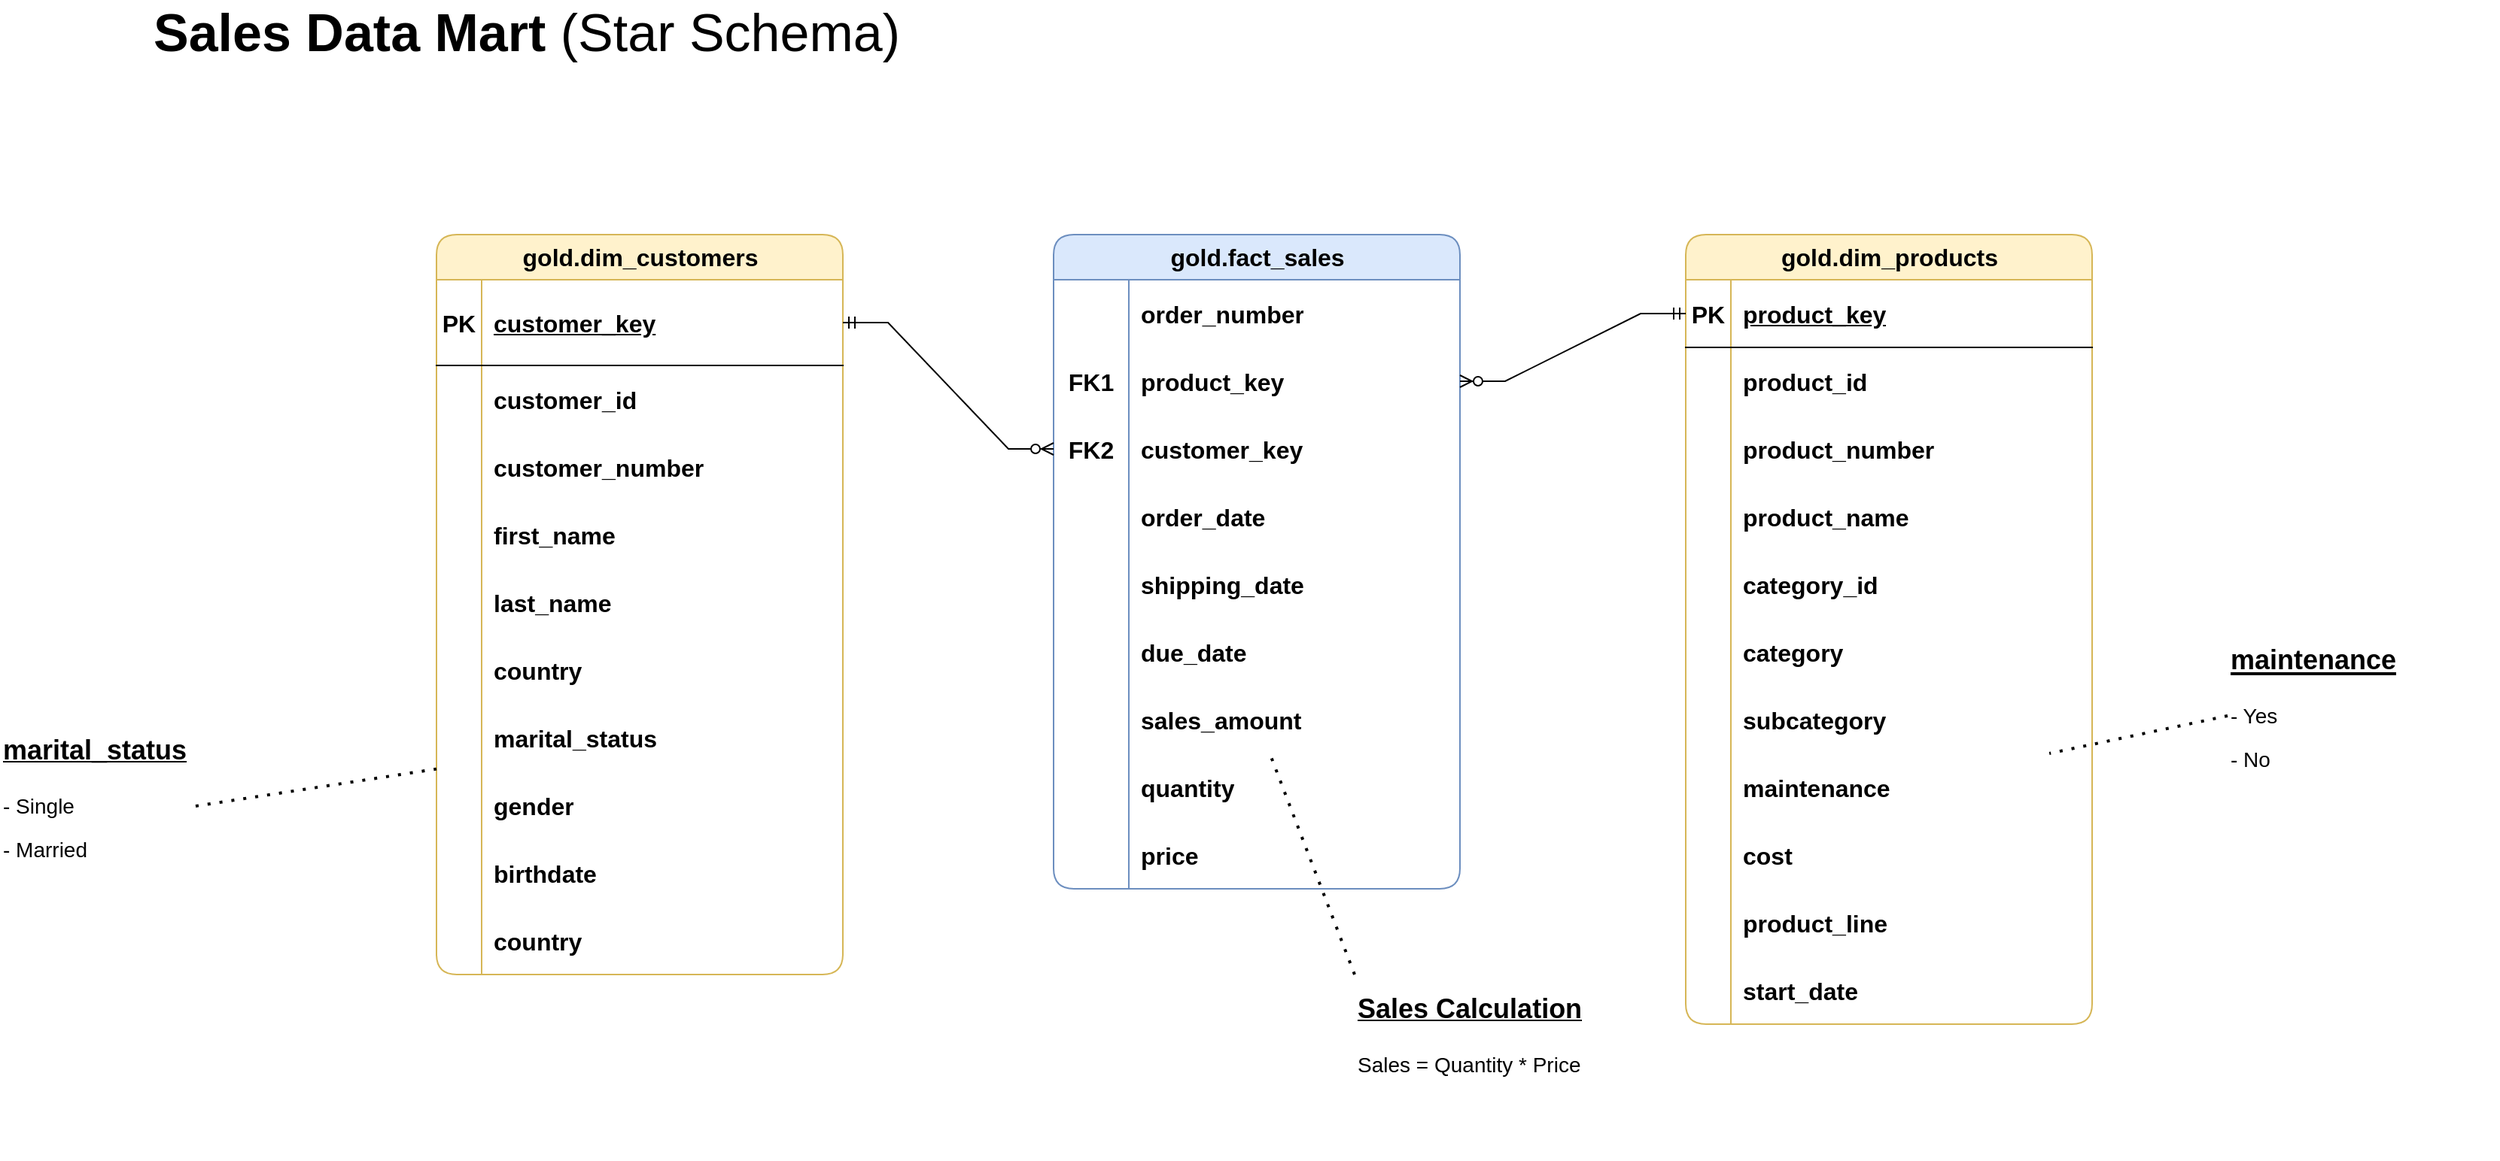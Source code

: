 <mxfile version="26.2.2">
  <diagram name="Page-1" id="JDtb7XX3BVI63NXgfx_m">
    <mxGraphModel dx="1987" dy="1013" grid="1" gridSize="10" guides="1" tooltips="1" connect="1" arrows="1" fold="1" page="0" pageScale="1" pageWidth="850" pageHeight="1100" math="0" shadow="0">
      <root>
        <mxCell id="0" />
        <mxCell id="1" parent="0" />
        <mxCell id="Ak0lmegpYh9vvBQFIC30-2" value="gold.dim_customers" style="shape=table;startSize=30;container=1;collapsible=1;childLayout=tableLayout;fixedRows=1;rowLines=0;fontStyle=1;align=center;resizeLast=1;html=1;rounded=1;fillColor=#fff2cc;strokeColor=#d6b656;fontSize=16;swimlaneLine=1;spacing=2;" vertex="1" parent="1">
          <mxGeometry x="-50" y="270" width="270" height="492" as="geometry" />
        </mxCell>
        <mxCell id="Ak0lmegpYh9vvBQFIC30-3" value="" style="shape=tableRow;horizontal=0;startSize=0;swimlaneHead=0;swimlaneBody=0;fillColor=none;collapsible=0;dropTarget=0;points=[[0,0.5],[1,0.5]];portConstraint=eastwest;top=0;left=0;right=0;bottom=1;fontSize=16;fontStyle=1;swimlaneLine=1;spacing=2;" vertex="1" parent="Ak0lmegpYh9vvBQFIC30-2">
          <mxGeometry y="30" width="270" height="57" as="geometry" />
        </mxCell>
        <mxCell id="Ak0lmegpYh9vvBQFIC30-4" value="PK" style="shape=partialRectangle;connectable=0;fillColor=none;top=0;left=0;bottom=0;right=0;fontStyle=1;overflow=hidden;whiteSpace=wrap;html=1;fontSize=16;" vertex="1" parent="Ak0lmegpYh9vvBQFIC30-3">
          <mxGeometry width="30" height="57" as="geometry">
            <mxRectangle width="30" height="57" as="alternateBounds" />
          </mxGeometry>
        </mxCell>
        <mxCell id="Ak0lmegpYh9vvBQFIC30-5" value="customer_key" style="shape=partialRectangle;connectable=0;fillColor=none;top=0;left=0;bottom=0;right=0;align=left;spacingLeft=6;fontStyle=5;overflow=hidden;whiteSpace=wrap;html=1;fontSize=16;" vertex="1" parent="Ak0lmegpYh9vvBQFIC30-3">
          <mxGeometry x="30" width="240" height="57" as="geometry">
            <mxRectangle width="240" height="57" as="alternateBounds" />
          </mxGeometry>
        </mxCell>
        <mxCell id="Ak0lmegpYh9vvBQFIC30-6" value="" style="shape=tableRow;horizontal=0;startSize=0;swimlaneHead=0;swimlaneBody=0;fillColor=none;collapsible=0;dropTarget=0;points=[[0,0.5],[1,0.5]];portConstraint=eastwest;top=0;left=0;right=0;bottom=0;fontSize=16;fontStyle=1;swimlaneLine=1;spacing=2;" vertex="1" parent="Ak0lmegpYh9vvBQFIC30-2">
          <mxGeometry y="87" width="270" height="45" as="geometry" />
        </mxCell>
        <mxCell id="Ak0lmegpYh9vvBQFIC30-7" value="" style="shape=partialRectangle;connectable=0;fillColor=none;top=0;left=0;bottom=0;right=0;editable=1;overflow=hidden;whiteSpace=wrap;html=1;fontSize=16;fontStyle=1" vertex="1" parent="Ak0lmegpYh9vvBQFIC30-6">
          <mxGeometry width="30" height="45" as="geometry">
            <mxRectangle width="30" height="45" as="alternateBounds" />
          </mxGeometry>
        </mxCell>
        <mxCell id="Ak0lmegpYh9vvBQFIC30-8" value="customer_id" style="shape=partialRectangle;connectable=0;fillColor=none;top=0;left=0;bottom=0;right=0;align=left;spacingLeft=6;overflow=hidden;whiteSpace=wrap;html=1;fontSize=16;fontStyle=1" vertex="1" parent="Ak0lmegpYh9vvBQFIC30-6">
          <mxGeometry x="30" width="240" height="45" as="geometry">
            <mxRectangle width="240" height="45" as="alternateBounds" />
          </mxGeometry>
        </mxCell>
        <mxCell id="Ak0lmegpYh9vvBQFIC30-9" value="" style="shape=tableRow;horizontal=0;startSize=0;swimlaneHead=0;swimlaneBody=0;fillColor=none;collapsible=0;dropTarget=0;points=[[0,0.5],[1,0.5]];portConstraint=eastwest;top=0;left=0;right=0;bottom=0;fontSize=16;fontStyle=1;swimlaneLine=1;spacing=2;" vertex="1" parent="Ak0lmegpYh9vvBQFIC30-2">
          <mxGeometry y="132" width="270" height="45" as="geometry" />
        </mxCell>
        <mxCell id="Ak0lmegpYh9vvBQFIC30-10" value="" style="shape=partialRectangle;connectable=0;fillColor=none;top=0;left=0;bottom=0;right=0;editable=1;overflow=hidden;whiteSpace=wrap;html=1;fontSize=16;fontStyle=1" vertex="1" parent="Ak0lmegpYh9vvBQFIC30-9">
          <mxGeometry width="30" height="45" as="geometry">
            <mxRectangle width="30" height="45" as="alternateBounds" />
          </mxGeometry>
        </mxCell>
        <mxCell id="Ak0lmegpYh9vvBQFIC30-11" value="customer_number" style="shape=partialRectangle;connectable=0;fillColor=none;top=0;left=0;bottom=0;right=0;align=left;spacingLeft=6;overflow=hidden;whiteSpace=wrap;html=1;fontSize=16;fontStyle=1" vertex="1" parent="Ak0lmegpYh9vvBQFIC30-9">
          <mxGeometry x="30" width="240" height="45" as="geometry">
            <mxRectangle width="240" height="45" as="alternateBounds" />
          </mxGeometry>
        </mxCell>
        <mxCell id="Ak0lmegpYh9vvBQFIC30-12" value="" style="shape=tableRow;horizontal=0;startSize=0;swimlaneHead=0;swimlaneBody=0;fillColor=none;collapsible=0;dropTarget=0;points=[[0,0.5],[1,0.5]];portConstraint=eastwest;top=0;left=0;right=0;bottom=0;fontSize=16;fontStyle=1;swimlaneLine=1;spacing=2;" vertex="1" parent="Ak0lmegpYh9vvBQFIC30-2">
          <mxGeometry y="177" width="270" height="45" as="geometry" />
        </mxCell>
        <mxCell id="Ak0lmegpYh9vvBQFIC30-13" value="" style="shape=partialRectangle;connectable=0;fillColor=none;top=0;left=0;bottom=0;right=0;editable=1;overflow=hidden;whiteSpace=wrap;html=1;fontSize=16;fontStyle=1" vertex="1" parent="Ak0lmegpYh9vvBQFIC30-12">
          <mxGeometry width="30" height="45" as="geometry">
            <mxRectangle width="30" height="45" as="alternateBounds" />
          </mxGeometry>
        </mxCell>
        <mxCell id="Ak0lmegpYh9vvBQFIC30-14" value="first_name" style="shape=partialRectangle;connectable=0;fillColor=none;top=0;left=0;bottom=0;right=0;align=left;spacingLeft=6;overflow=hidden;whiteSpace=wrap;html=1;fontSize=16;fontStyle=1" vertex="1" parent="Ak0lmegpYh9vvBQFIC30-12">
          <mxGeometry x="30" width="240" height="45" as="geometry">
            <mxRectangle width="240" height="45" as="alternateBounds" />
          </mxGeometry>
        </mxCell>
        <mxCell id="Ak0lmegpYh9vvBQFIC30-15" value="" style="shape=tableRow;horizontal=0;startSize=0;swimlaneHead=0;swimlaneBody=0;fillColor=none;collapsible=0;dropTarget=0;points=[[0,0.5],[1,0.5]];portConstraint=eastwest;top=0;left=0;right=0;bottom=0;fontSize=16;fontStyle=1;swimlaneLine=1;spacing=2;" vertex="1" parent="Ak0lmegpYh9vvBQFIC30-2">
          <mxGeometry y="222" width="270" height="45" as="geometry" />
        </mxCell>
        <mxCell id="Ak0lmegpYh9vvBQFIC30-16" value="" style="shape=partialRectangle;connectable=0;fillColor=none;top=0;left=0;bottom=0;right=0;editable=1;overflow=hidden;whiteSpace=wrap;html=1;fontSize=16;fontStyle=1" vertex="1" parent="Ak0lmegpYh9vvBQFIC30-15">
          <mxGeometry width="30" height="45" as="geometry">
            <mxRectangle width="30" height="45" as="alternateBounds" />
          </mxGeometry>
        </mxCell>
        <mxCell id="Ak0lmegpYh9vvBQFIC30-17" value="last_name" style="shape=partialRectangle;connectable=0;fillColor=none;top=0;left=0;bottom=0;right=0;align=left;spacingLeft=6;overflow=hidden;whiteSpace=wrap;html=1;fontSize=16;fontStyle=1" vertex="1" parent="Ak0lmegpYh9vvBQFIC30-15">
          <mxGeometry x="30" width="240" height="45" as="geometry">
            <mxRectangle width="240" height="45" as="alternateBounds" />
          </mxGeometry>
        </mxCell>
        <mxCell id="Ak0lmegpYh9vvBQFIC30-18" value="" style="shape=tableRow;horizontal=0;startSize=0;swimlaneHead=0;swimlaneBody=0;fillColor=none;collapsible=0;dropTarget=0;points=[[0,0.5],[1,0.5]];portConstraint=eastwest;top=0;left=0;right=0;bottom=0;fontSize=16;fontStyle=1;swimlaneLine=1;spacing=2;" vertex="1" parent="Ak0lmegpYh9vvBQFIC30-2">
          <mxGeometry y="267" width="270" height="45" as="geometry" />
        </mxCell>
        <mxCell id="Ak0lmegpYh9vvBQFIC30-19" value="" style="shape=partialRectangle;connectable=0;fillColor=none;top=0;left=0;bottom=0;right=0;editable=1;overflow=hidden;whiteSpace=wrap;html=1;fontSize=16;fontStyle=1" vertex="1" parent="Ak0lmegpYh9vvBQFIC30-18">
          <mxGeometry width="30" height="45" as="geometry">
            <mxRectangle width="30" height="45" as="alternateBounds" />
          </mxGeometry>
        </mxCell>
        <mxCell id="Ak0lmegpYh9vvBQFIC30-20" value="country" style="shape=partialRectangle;connectable=0;fillColor=none;top=0;left=0;bottom=0;right=0;align=left;spacingLeft=6;overflow=hidden;whiteSpace=wrap;html=1;fontSize=16;fontStyle=1" vertex="1" parent="Ak0lmegpYh9vvBQFIC30-18">
          <mxGeometry x="30" width="240" height="45" as="geometry">
            <mxRectangle width="240" height="45" as="alternateBounds" />
          </mxGeometry>
        </mxCell>
        <mxCell id="Ak0lmegpYh9vvBQFIC30-21" value="" style="shape=tableRow;horizontal=0;startSize=0;swimlaneHead=0;swimlaneBody=0;fillColor=none;collapsible=0;dropTarget=0;points=[[0,0.5],[1,0.5]];portConstraint=eastwest;top=0;left=0;right=0;bottom=0;fontSize=16;fontStyle=1;swimlaneLine=1;spacing=2;" vertex="1" parent="Ak0lmegpYh9vvBQFIC30-2">
          <mxGeometry y="312" width="270" height="45" as="geometry" />
        </mxCell>
        <mxCell id="Ak0lmegpYh9vvBQFIC30-22" value="" style="shape=partialRectangle;connectable=0;fillColor=none;top=0;left=0;bottom=0;right=0;editable=1;overflow=hidden;whiteSpace=wrap;html=1;fontSize=16;fontStyle=1" vertex="1" parent="Ak0lmegpYh9vvBQFIC30-21">
          <mxGeometry width="30" height="45" as="geometry">
            <mxRectangle width="30" height="45" as="alternateBounds" />
          </mxGeometry>
        </mxCell>
        <mxCell id="Ak0lmegpYh9vvBQFIC30-23" value="marital_status" style="shape=partialRectangle;connectable=0;fillColor=none;top=0;left=0;bottom=0;right=0;align=left;spacingLeft=6;overflow=hidden;whiteSpace=wrap;html=1;fontSize=16;fontStyle=1" vertex="1" parent="Ak0lmegpYh9vvBQFIC30-21">
          <mxGeometry x="30" width="240" height="45" as="geometry">
            <mxRectangle width="240" height="45" as="alternateBounds" />
          </mxGeometry>
        </mxCell>
        <mxCell id="Ak0lmegpYh9vvBQFIC30-92" value="" style="shape=tableRow;horizontal=0;startSize=0;swimlaneHead=0;swimlaneBody=0;fillColor=none;collapsible=0;dropTarget=0;points=[[0,0.5],[1,0.5]];portConstraint=eastwest;top=0;left=0;right=0;bottom=0;fontSize=16;fontStyle=1;swimlaneLine=1;spacing=2;" vertex="1" parent="Ak0lmegpYh9vvBQFIC30-2">
          <mxGeometry y="357" width="270" height="45" as="geometry" />
        </mxCell>
        <mxCell id="Ak0lmegpYh9vvBQFIC30-93" value="" style="shape=partialRectangle;connectable=0;fillColor=none;top=0;left=0;bottom=0;right=0;editable=1;overflow=hidden;whiteSpace=wrap;html=1;fontSize=16;fontStyle=1" vertex="1" parent="Ak0lmegpYh9vvBQFIC30-92">
          <mxGeometry width="30" height="45" as="geometry">
            <mxRectangle width="30" height="45" as="alternateBounds" />
          </mxGeometry>
        </mxCell>
        <mxCell id="Ak0lmegpYh9vvBQFIC30-94" value="gender" style="shape=partialRectangle;connectable=0;fillColor=none;top=0;left=0;bottom=0;right=0;align=left;spacingLeft=6;overflow=hidden;whiteSpace=wrap;html=1;fontSize=16;fontStyle=1" vertex="1" parent="Ak0lmegpYh9vvBQFIC30-92">
          <mxGeometry x="30" width="240" height="45" as="geometry">
            <mxRectangle width="240" height="45" as="alternateBounds" />
          </mxGeometry>
        </mxCell>
        <mxCell id="Ak0lmegpYh9vvBQFIC30-95" value="" style="shape=tableRow;horizontal=0;startSize=0;swimlaneHead=0;swimlaneBody=0;fillColor=none;collapsible=0;dropTarget=0;points=[[0,0.5],[1,0.5]];portConstraint=eastwest;top=0;left=0;right=0;bottom=0;fontSize=16;fontStyle=1;swimlaneLine=1;spacing=2;" vertex="1" parent="Ak0lmegpYh9vvBQFIC30-2">
          <mxGeometry y="402" width="270" height="45" as="geometry" />
        </mxCell>
        <mxCell id="Ak0lmegpYh9vvBQFIC30-96" value="" style="shape=partialRectangle;connectable=0;fillColor=none;top=0;left=0;bottom=0;right=0;editable=1;overflow=hidden;whiteSpace=wrap;html=1;fontSize=16;fontStyle=1" vertex="1" parent="Ak0lmegpYh9vvBQFIC30-95">
          <mxGeometry width="30" height="45" as="geometry">
            <mxRectangle width="30" height="45" as="alternateBounds" />
          </mxGeometry>
        </mxCell>
        <mxCell id="Ak0lmegpYh9vvBQFIC30-97" value="birthdate" style="shape=partialRectangle;connectable=0;fillColor=none;top=0;left=0;bottom=0;right=0;align=left;spacingLeft=6;overflow=hidden;whiteSpace=wrap;html=1;fontSize=16;fontStyle=1" vertex="1" parent="Ak0lmegpYh9vvBQFIC30-95">
          <mxGeometry x="30" width="240" height="45" as="geometry">
            <mxRectangle width="240" height="45" as="alternateBounds" />
          </mxGeometry>
        </mxCell>
        <mxCell id="Ak0lmegpYh9vvBQFIC30-98" value="" style="shape=tableRow;horizontal=0;startSize=0;swimlaneHead=0;swimlaneBody=0;fillColor=none;collapsible=0;dropTarget=0;points=[[0,0.5],[1,0.5]];portConstraint=eastwest;top=0;left=0;right=0;bottom=0;fontSize=16;fontStyle=1;swimlaneLine=1;spacing=2;" vertex="1" parent="Ak0lmegpYh9vvBQFIC30-2">
          <mxGeometry y="447" width="270" height="45" as="geometry" />
        </mxCell>
        <mxCell id="Ak0lmegpYh9vvBQFIC30-99" value="" style="shape=partialRectangle;connectable=0;fillColor=none;top=0;left=0;bottom=0;right=0;editable=1;overflow=hidden;whiteSpace=wrap;html=1;fontSize=16;fontStyle=1" vertex="1" parent="Ak0lmegpYh9vvBQFIC30-98">
          <mxGeometry width="30" height="45" as="geometry">
            <mxRectangle width="30" height="45" as="alternateBounds" />
          </mxGeometry>
        </mxCell>
        <mxCell id="Ak0lmegpYh9vvBQFIC30-100" value="country" style="shape=partialRectangle;connectable=0;fillColor=none;top=0;left=0;bottom=0;right=0;align=left;spacingLeft=6;overflow=hidden;whiteSpace=wrap;html=1;fontSize=16;fontStyle=1" vertex="1" parent="Ak0lmegpYh9vvBQFIC30-98">
          <mxGeometry x="30" width="240" height="45" as="geometry">
            <mxRectangle width="240" height="45" as="alternateBounds" />
          </mxGeometry>
        </mxCell>
        <mxCell id="Ak0lmegpYh9vvBQFIC30-1" value="&lt;b&gt;Sales Data Mart &lt;/b&gt;(Star Schema)" style="text;html=1;align=center;verticalAlign=middle;whiteSpace=wrap;rounded=0;fontSize=35;" vertex="1" parent="1">
          <mxGeometry x="-260" y="120" width="540" height="30" as="geometry" />
        </mxCell>
        <mxCell id="Ak0lmegpYh9vvBQFIC30-24" value="gold.dim_products" style="shape=table;startSize=30;container=1;collapsible=1;childLayout=tableLayout;fixedRows=1;rowLines=0;fontStyle=1;align=center;resizeLast=1;html=1;rounded=1;fillColor=#fff2cc;strokeColor=#d6b656;fontSize=16;swimlaneLine=1;spacing=2;" vertex="1" parent="1">
          <mxGeometry x="780" y="270" width="270" height="525" as="geometry" />
        </mxCell>
        <mxCell id="Ak0lmegpYh9vvBQFIC30-25" value="" style="shape=tableRow;horizontal=0;startSize=0;swimlaneHead=0;swimlaneBody=0;fillColor=none;collapsible=0;dropTarget=0;points=[[0,0.5],[1,0.5]];portConstraint=eastwest;top=0;left=0;right=0;bottom=1;fontSize=16;fontStyle=1;swimlaneLine=1;spacing=2;" vertex="1" parent="Ak0lmegpYh9vvBQFIC30-24">
          <mxGeometry y="30" width="270" height="45" as="geometry" />
        </mxCell>
        <mxCell id="Ak0lmegpYh9vvBQFIC30-26" value="PK" style="shape=partialRectangle;connectable=0;fillColor=none;top=0;left=0;bottom=0;right=0;fontStyle=1;overflow=hidden;whiteSpace=wrap;html=1;fontSize=16;" vertex="1" parent="Ak0lmegpYh9vvBQFIC30-25">
          <mxGeometry width="30" height="45" as="geometry">
            <mxRectangle width="30" height="45" as="alternateBounds" />
          </mxGeometry>
        </mxCell>
        <mxCell id="Ak0lmegpYh9vvBQFIC30-27" value="product_key" style="shape=partialRectangle;connectable=0;fillColor=none;top=0;left=0;bottom=0;right=0;align=left;spacingLeft=6;fontStyle=5;overflow=hidden;whiteSpace=wrap;html=1;fontSize=16;" vertex="1" parent="Ak0lmegpYh9vvBQFIC30-25">
          <mxGeometry x="30" width="240" height="45" as="geometry">
            <mxRectangle width="240" height="45" as="alternateBounds" />
          </mxGeometry>
        </mxCell>
        <mxCell id="Ak0lmegpYh9vvBQFIC30-28" value="" style="shape=tableRow;horizontal=0;startSize=0;swimlaneHead=0;swimlaneBody=0;fillColor=none;collapsible=0;dropTarget=0;points=[[0,0.5],[1,0.5]];portConstraint=eastwest;top=0;left=0;right=0;bottom=0;fontSize=16;fontStyle=1;swimlaneLine=1;spacing=2;" vertex="1" parent="Ak0lmegpYh9vvBQFIC30-24">
          <mxGeometry y="75" width="270" height="45" as="geometry" />
        </mxCell>
        <mxCell id="Ak0lmegpYh9vvBQFIC30-29" value="" style="shape=partialRectangle;connectable=0;fillColor=none;top=0;left=0;bottom=0;right=0;editable=1;overflow=hidden;whiteSpace=wrap;html=1;fontSize=16;fontStyle=1" vertex="1" parent="Ak0lmegpYh9vvBQFIC30-28">
          <mxGeometry width="30" height="45" as="geometry">
            <mxRectangle width="30" height="45" as="alternateBounds" />
          </mxGeometry>
        </mxCell>
        <mxCell id="Ak0lmegpYh9vvBQFIC30-30" value="product_id" style="shape=partialRectangle;connectable=0;fillColor=none;top=0;left=0;bottom=0;right=0;align=left;spacingLeft=6;overflow=hidden;whiteSpace=wrap;html=1;fontSize=16;fontStyle=1" vertex="1" parent="Ak0lmegpYh9vvBQFIC30-28">
          <mxGeometry x="30" width="240" height="45" as="geometry">
            <mxRectangle width="240" height="45" as="alternateBounds" />
          </mxGeometry>
        </mxCell>
        <mxCell id="Ak0lmegpYh9vvBQFIC30-31" value="" style="shape=tableRow;horizontal=0;startSize=0;swimlaneHead=0;swimlaneBody=0;fillColor=none;collapsible=0;dropTarget=0;points=[[0,0.5],[1,0.5]];portConstraint=eastwest;top=0;left=0;right=0;bottom=0;fontSize=16;fontStyle=1;swimlaneLine=1;spacing=2;" vertex="1" parent="Ak0lmegpYh9vvBQFIC30-24">
          <mxGeometry y="120" width="270" height="45" as="geometry" />
        </mxCell>
        <mxCell id="Ak0lmegpYh9vvBQFIC30-32" value="" style="shape=partialRectangle;connectable=0;fillColor=none;top=0;left=0;bottom=0;right=0;editable=1;overflow=hidden;whiteSpace=wrap;html=1;fontSize=16;fontStyle=1" vertex="1" parent="Ak0lmegpYh9vvBQFIC30-31">
          <mxGeometry width="30" height="45" as="geometry">
            <mxRectangle width="30" height="45" as="alternateBounds" />
          </mxGeometry>
        </mxCell>
        <mxCell id="Ak0lmegpYh9vvBQFIC30-33" value="product_number" style="shape=partialRectangle;connectable=0;fillColor=none;top=0;left=0;bottom=0;right=0;align=left;spacingLeft=6;overflow=hidden;whiteSpace=wrap;html=1;fontSize=16;fontStyle=1" vertex="1" parent="Ak0lmegpYh9vvBQFIC30-31">
          <mxGeometry x="30" width="240" height="45" as="geometry">
            <mxRectangle width="240" height="45" as="alternateBounds" />
          </mxGeometry>
        </mxCell>
        <mxCell id="Ak0lmegpYh9vvBQFIC30-34" value="" style="shape=tableRow;horizontal=0;startSize=0;swimlaneHead=0;swimlaneBody=0;fillColor=none;collapsible=0;dropTarget=0;points=[[0,0.5],[1,0.5]];portConstraint=eastwest;top=0;left=0;right=0;bottom=0;fontSize=16;fontStyle=1;swimlaneLine=1;spacing=2;" vertex="1" parent="Ak0lmegpYh9vvBQFIC30-24">
          <mxGeometry y="165" width="270" height="45" as="geometry" />
        </mxCell>
        <mxCell id="Ak0lmegpYh9vvBQFIC30-35" value="" style="shape=partialRectangle;connectable=0;fillColor=none;top=0;left=0;bottom=0;right=0;editable=1;overflow=hidden;whiteSpace=wrap;html=1;fontSize=16;fontStyle=1" vertex="1" parent="Ak0lmegpYh9vvBQFIC30-34">
          <mxGeometry width="30" height="45" as="geometry">
            <mxRectangle width="30" height="45" as="alternateBounds" />
          </mxGeometry>
        </mxCell>
        <mxCell id="Ak0lmegpYh9vvBQFIC30-36" value="product_name" style="shape=partialRectangle;connectable=0;fillColor=none;top=0;left=0;bottom=0;right=0;align=left;spacingLeft=6;overflow=hidden;whiteSpace=wrap;html=1;fontSize=16;fontStyle=1" vertex="1" parent="Ak0lmegpYh9vvBQFIC30-34">
          <mxGeometry x="30" width="240" height="45" as="geometry">
            <mxRectangle width="240" height="45" as="alternateBounds" />
          </mxGeometry>
        </mxCell>
        <mxCell id="Ak0lmegpYh9vvBQFIC30-37" value="" style="shape=tableRow;horizontal=0;startSize=0;swimlaneHead=0;swimlaneBody=0;fillColor=none;collapsible=0;dropTarget=0;points=[[0,0.5],[1,0.5]];portConstraint=eastwest;top=0;left=0;right=0;bottom=0;fontSize=16;fontStyle=1;swimlaneLine=1;spacing=2;" vertex="1" parent="Ak0lmegpYh9vvBQFIC30-24">
          <mxGeometry y="210" width="270" height="45" as="geometry" />
        </mxCell>
        <mxCell id="Ak0lmegpYh9vvBQFIC30-38" value="" style="shape=partialRectangle;connectable=0;fillColor=none;top=0;left=0;bottom=0;right=0;editable=1;overflow=hidden;whiteSpace=wrap;html=1;fontSize=16;fontStyle=1" vertex="1" parent="Ak0lmegpYh9vvBQFIC30-37">
          <mxGeometry width="30" height="45" as="geometry">
            <mxRectangle width="30" height="45" as="alternateBounds" />
          </mxGeometry>
        </mxCell>
        <mxCell id="Ak0lmegpYh9vvBQFIC30-39" value="category_id" style="shape=partialRectangle;connectable=0;fillColor=none;top=0;left=0;bottom=0;right=0;align=left;spacingLeft=6;overflow=hidden;whiteSpace=wrap;html=1;fontSize=16;fontStyle=1" vertex="1" parent="Ak0lmegpYh9vvBQFIC30-37">
          <mxGeometry x="30" width="240" height="45" as="geometry">
            <mxRectangle width="240" height="45" as="alternateBounds" />
          </mxGeometry>
        </mxCell>
        <mxCell id="Ak0lmegpYh9vvBQFIC30-40" value="" style="shape=tableRow;horizontal=0;startSize=0;swimlaneHead=0;swimlaneBody=0;fillColor=none;collapsible=0;dropTarget=0;points=[[0,0.5],[1,0.5]];portConstraint=eastwest;top=0;left=0;right=0;bottom=0;fontSize=16;fontStyle=1;swimlaneLine=1;spacing=2;" vertex="1" parent="Ak0lmegpYh9vvBQFIC30-24">
          <mxGeometry y="255" width="270" height="45" as="geometry" />
        </mxCell>
        <mxCell id="Ak0lmegpYh9vvBQFIC30-41" value="" style="shape=partialRectangle;connectable=0;fillColor=none;top=0;left=0;bottom=0;right=0;editable=1;overflow=hidden;whiteSpace=wrap;html=1;fontSize=16;fontStyle=1" vertex="1" parent="Ak0lmegpYh9vvBQFIC30-40">
          <mxGeometry width="30" height="45" as="geometry">
            <mxRectangle width="30" height="45" as="alternateBounds" />
          </mxGeometry>
        </mxCell>
        <mxCell id="Ak0lmegpYh9vvBQFIC30-42" value="category" style="shape=partialRectangle;connectable=0;fillColor=none;top=0;left=0;bottom=0;right=0;align=left;spacingLeft=6;overflow=hidden;whiteSpace=wrap;html=1;fontSize=16;fontStyle=1" vertex="1" parent="Ak0lmegpYh9vvBQFIC30-40">
          <mxGeometry x="30" width="240" height="45" as="geometry">
            <mxRectangle width="240" height="45" as="alternateBounds" />
          </mxGeometry>
        </mxCell>
        <mxCell id="Ak0lmegpYh9vvBQFIC30-43" value="" style="shape=tableRow;horizontal=0;startSize=0;swimlaneHead=0;swimlaneBody=0;fillColor=none;collapsible=0;dropTarget=0;points=[[0,0.5],[1,0.5]];portConstraint=eastwest;top=0;left=0;right=0;bottom=0;fontSize=16;fontStyle=1;swimlaneLine=1;spacing=2;" vertex="1" parent="Ak0lmegpYh9vvBQFIC30-24">
          <mxGeometry y="300" width="270" height="45" as="geometry" />
        </mxCell>
        <mxCell id="Ak0lmegpYh9vvBQFIC30-44" value="" style="shape=partialRectangle;connectable=0;fillColor=none;top=0;left=0;bottom=0;right=0;editable=1;overflow=hidden;whiteSpace=wrap;html=1;fontSize=16;fontStyle=1" vertex="1" parent="Ak0lmegpYh9vvBQFIC30-43">
          <mxGeometry width="30" height="45" as="geometry">
            <mxRectangle width="30" height="45" as="alternateBounds" />
          </mxGeometry>
        </mxCell>
        <mxCell id="Ak0lmegpYh9vvBQFIC30-45" value="subcategory" style="shape=partialRectangle;connectable=0;fillColor=none;top=0;left=0;bottom=0;right=0;align=left;spacingLeft=6;overflow=hidden;whiteSpace=wrap;html=1;fontSize=16;fontStyle=1" vertex="1" parent="Ak0lmegpYh9vvBQFIC30-43">
          <mxGeometry x="30" width="240" height="45" as="geometry">
            <mxRectangle width="240" height="45" as="alternateBounds" />
          </mxGeometry>
        </mxCell>
        <mxCell id="Ak0lmegpYh9vvBQFIC30-46" value="" style="shape=tableRow;horizontal=0;startSize=0;swimlaneHead=0;swimlaneBody=0;fillColor=none;collapsible=0;dropTarget=0;points=[[0,0.5],[1,0.5]];portConstraint=eastwest;top=0;left=0;right=0;bottom=0;fontSize=16;fontStyle=1;swimlaneLine=1;spacing=2;" vertex="1" parent="Ak0lmegpYh9vvBQFIC30-24">
          <mxGeometry y="345" width="270" height="45" as="geometry" />
        </mxCell>
        <mxCell id="Ak0lmegpYh9vvBQFIC30-47" value="" style="shape=partialRectangle;connectable=0;fillColor=none;top=0;left=0;bottom=0;right=0;editable=1;overflow=hidden;whiteSpace=wrap;html=1;fontSize=16;fontStyle=1" vertex="1" parent="Ak0lmegpYh9vvBQFIC30-46">
          <mxGeometry width="30" height="45" as="geometry">
            <mxRectangle width="30" height="45" as="alternateBounds" />
          </mxGeometry>
        </mxCell>
        <mxCell id="Ak0lmegpYh9vvBQFIC30-48" value="maintenance" style="shape=partialRectangle;connectable=0;fillColor=none;top=0;left=0;bottom=0;right=0;align=left;spacingLeft=6;overflow=hidden;whiteSpace=wrap;html=1;fontSize=16;fontStyle=1" vertex="1" parent="Ak0lmegpYh9vvBQFIC30-46">
          <mxGeometry x="30" width="240" height="45" as="geometry">
            <mxRectangle width="240" height="45" as="alternateBounds" />
          </mxGeometry>
        </mxCell>
        <mxCell id="Ak0lmegpYh9vvBQFIC30-49" value="" style="shape=tableRow;horizontal=0;startSize=0;swimlaneHead=0;swimlaneBody=0;fillColor=none;collapsible=0;dropTarget=0;points=[[0,0.5],[1,0.5]];portConstraint=eastwest;top=0;left=0;right=0;bottom=0;fontSize=16;fontStyle=1;swimlaneLine=1;spacing=2;" vertex="1" parent="Ak0lmegpYh9vvBQFIC30-24">
          <mxGeometry y="390" width="270" height="45" as="geometry" />
        </mxCell>
        <mxCell id="Ak0lmegpYh9vvBQFIC30-50" value="" style="shape=partialRectangle;connectable=0;fillColor=none;top=0;left=0;bottom=0;right=0;editable=1;overflow=hidden;whiteSpace=wrap;html=1;fontSize=16;fontStyle=1" vertex="1" parent="Ak0lmegpYh9vvBQFIC30-49">
          <mxGeometry width="30" height="45" as="geometry">
            <mxRectangle width="30" height="45" as="alternateBounds" />
          </mxGeometry>
        </mxCell>
        <mxCell id="Ak0lmegpYh9vvBQFIC30-51" value="cost" style="shape=partialRectangle;connectable=0;fillColor=none;top=0;left=0;bottom=0;right=0;align=left;spacingLeft=6;overflow=hidden;whiteSpace=wrap;html=1;fontSize=16;fontStyle=1" vertex="1" parent="Ak0lmegpYh9vvBQFIC30-49">
          <mxGeometry x="30" width="240" height="45" as="geometry">
            <mxRectangle width="240" height="45" as="alternateBounds" />
          </mxGeometry>
        </mxCell>
        <mxCell id="Ak0lmegpYh9vvBQFIC30-52" value="" style="shape=tableRow;horizontal=0;startSize=0;swimlaneHead=0;swimlaneBody=0;fillColor=none;collapsible=0;dropTarget=0;points=[[0,0.5],[1,0.5]];portConstraint=eastwest;top=0;left=0;right=0;bottom=0;fontSize=16;fontStyle=1;swimlaneLine=1;spacing=2;" vertex="1" parent="Ak0lmegpYh9vvBQFIC30-24">
          <mxGeometry y="435" width="270" height="45" as="geometry" />
        </mxCell>
        <mxCell id="Ak0lmegpYh9vvBQFIC30-53" value="" style="shape=partialRectangle;connectable=0;fillColor=none;top=0;left=0;bottom=0;right=0;editable=1;overflow=hidden;whiteSpace=wrap;html=1;fontSize=16;fontStyle=1" vertex="1" parent="Ak0lmegpYh9vvBQFIC30-52">
          <mxGeometry width="30" height="45" as="geometry">
            <mxRectangle width="30" height="45" as="alternateBounds" />
          </mxGeometry>
        </mxCell>
        <mxCell id="Ak0lmegpYh9vvBQFIC30-54" value="product_line" style="shape=partialRectangle;connectable=0;fillColor=none;top=0;left=0;bottom=0;right=0;align=left;spacingLeft=6;overflow=hidden;whiteSpace=wrap;html=1;fontSize=16;fontStyle=1" vertex="1" parent="Ak0lmegpYh9vvBQFIC30-52">
          <mxGeometry x="30" width="240" height="45" as="geometry">
            <mxRectangle width="240" height="45" as="alternateBounds" />
          </mxGeometry>
        </mxCell>
        <mxCell id="Ak0lmegpYh9vvBQFIC30-55" value="" style="shape=tableRow;horizontal=0;startSize=0;swimlaneHead=0;swimlaneBody=0;fillColor=none;collapsible=0;dropTarget=0;points=[[0,0.5],[1,0.5]];portConstraint=eastwest;top=0;left=0;right=0;bottom=0;fontSize=16;fontStyle=1;swimlaneLine=1;spacing=2;" vertex="1" parent="Ak0lmegpYh9vvBQFIC30-24">
          <mxGeometry y="480" width="270" height="45" as="geometry" />
        </mxCell>
        <mxCell id="Ak0lmegpYh9vvBQFIC30-56" value="" style="shape=partialRectangle;connectable=0;fillColor=none;top=0;left=0;bottom=0;right=0;editable=1;overflow=hidden;whiteSpace=wrap;html=1;fontSize=16;fontStyle=1" vertex="1" parent="Ak0lmegpYh9vvBQFIC30-55">
          <mxGeometry width="30" height="45" as="geometry">
            <mxRectangle width="30" height="45" as="alternateBounds" />
          </mxGeometry>
        </mxCell>
        <mxCell id="Ak0lmegpYh9vvBQFIC30-57" value="start_date" style="shape=partialRectangle;connectable=0;fillColor=none;top=0;left=0;bottom=0;right=0;align=left;spacingLeft=6;overflow=hidden;whiteSpace=wrap;html=1;fontSize=16;fontStyle=1" vertex="1" parent="Ak0lmegpYh9vvBQFIC30-55">
          <mxGeometry x="30" width="240" height="45" as="geometry">
            <mxRectangle width="240" height="45" as="alternateBounds" />
          </mxGeometry>
        </mxCell>
        <mxCell id="Ak0lmegpYh9vvBQFIC30-58" value="gold.fact_sales" style="shape=table;startSize=30;container=1;collapsible=1;childLayout=tableLayout;fixedRows=1;rowLines=0;fontStyle=1;align=center;resizeLast=1;html=1;rounded=1;fillColor=#dae8fc;strokeColor=#6c8ebf;fontSize=16;swimlaneLine=1;spacing=2;" vertex="1" parent="1">
          <mxGeometry x="360" y="270" width="270" height="435" as="geometry" />
        </mxCell>
        <mxCell id="Ak0lmegpYh9vvBQFIC30-62" value="" style="shape=tableRow;horizontal=0;startSize=0;swimlaneHead=0;swimlaneBody=0;fillColor=none;collapsible=0;dropTarget=0;points=[[0,0.5],[1,0.5]];portConstraint=eastwest;top=0;left=0;right=0;bottom=0;fontSize=16;fontStyle=1;swimlaneLine=1;spacing=2;" vertex="1" parent="Ak0lmegpYh9vvBQFIC30-58">
          <mxGeometry y="30" width="270" height="45" as="geometry" />
        </mxCell>
        <mxCell id="Ak0lmegpYh9vvBQFIC30-63" value="" style="shape=partialRectangle;connectable=0;fillColor=none;top=0;left=0;bottom=0;right=0;editable=1;overflow=hidden;whiteSpace=wrap;html=1;fontSize=16;fontStyle=1" vertex="1" parent="Ak0lmegpYh9vvBQFIC30-62">
          <mxGeometry width="50" height="45" as="geometry">
            <mxRectangle width="50" height="45" as="alternateBounds" />
          </mxGeometry>
        </mxCell>
        <mxCell id="Ak0lmegpYh9vvBQFIC30-64" value="order_number" style="shape=partialRectangle;connectable=0;fillColor=none;top=0;left=0;bottom=0;right=0;align=left;spacingLeft=6;overflow=hidden;whiteSpace=wrap;html=1;fontSize=16;fontStyle=1" vertex="1" parent="Ak0lmegpYh9vvBQFIC30-62">
          <mxGeometry x="50" width="220" height="45" as="geometry">
            <mxRectangle width="220" height="45" as="alternateBounds" />
          </mxGeometry>
        </mxCell>
        <mxCell id="Ak0lmegpYh9vvBQFIC30-65" value="" style="shape=tableRow;horizontal=0;startSize=0;swimlaneHead=0;swimlaneBody=0;fillColor=none;collapsible=0;dropTarget=0;points=[[0,0.5],[1,0.5]];portConstraint=eastwest;top=0;left=0;right=0;bottom=0;fontSize=16;fontStyle=1;swimlaneLine=1;spacing=2;" vertex="1" parent="Ak0lmegpYh9vvBQFIC30-58">
          <mxGeometry y="75" width="270" height="45" as="geometry" />
        </mxCell>
        <mxCell id="Ak0lmegpYh9vvBQFIC30-66" value="FK1" style="shape=partialRectangle;connectable=0;fillColor=none;top=0;left=0;bottom=0;right=0;editable=1;overflow=hidden;whiteSpace=wrap;html=1;fontSize=16;fontStyle=1" vertex="1" parent="Ak0lmegpYh9vvBQFIC30-65">
          <mxGeometry width="50" height="45" as="geometry">
            <mxRectangle width="50" height="45" as="alternateBounds" />
          </mxGeometry>
        </mxCell>
        <mxCell id="Ak0lmegpYh9vvBQFIC30-67" value="product_key" style="shape=partialRectangle;connectable=0;fillColor=none;top=0;left=0;bottom=0;right=0;align=left;spacingLeft=6;overflow=hidden;whiteSpace=wrap;html=1;fontSize=16;fontStyle=1" vertex="1" parent="Ak0lmegpYh9vvBQFIC30-65">
          <mxGeometry x="50" width="220" height="45" as="geometry">
            <mxRectangle width="220" height="45" as="alternateBounds" />
          </mxGeometry>
        </mxCell>
        <mxCell id="Ak0lmegpYh9vvBQFIC30-68" value="" style="shape=tableRow;horizontal=0;startSize=0;swimlaneHead=0;swimlaneBody=0;fillColor=none;collapsible=0;dropTarget=0;points=[[0,0.5],[1,0.5]];portConstraint=eastwest;top=0;left=0;right=0;bottom=0;fontSize=16;fontStyle=1;swimlaneLine=1;spacing=2;" vertex="1" parent="Ak0lmegpYh9vvBQFIC30-58">
          <mxGeometry y="120" width="270" height="45" as="geometry" />
        </mxCell>
        <mxCell id="Ak0lmegpYh9vvBQFIC30-69" value="FK2" style="shape=partialRectangle;connectable=0;fillColor=none;top=0;left=0;bottom=0;right=0;editable=1;overflow=hidden;whiteSpace=wrap;html=1;fontSize=16;fontStyle=1" vertex="1" parent="Ak0lmegpYh9vvBQFIC30-68">
          <mxGeometry width="50" height="45" as="geometry">
            <mxRectangle width="50" height="45" as="alternateBounds" />
          </mxGeometry>
        </mxCell>
        <mxCell id="Ak0lmegpYh9vvBQFIC30-70" value="customer_key" style="shape=partialRectangle;connectable=0;fillColor=none;top=0;left=0;bottom=0;right=0;align=left;spacingLeft=6;overflow=hidden;whiteSpace=wrap;html=1;fontSize=16;fontStyle=1" vertex="1" parent="Ak0lmegpYh9vvBQFIC30-68">
          <mxGeometry x="50" width="220" height="45" as="geometry">
            <mxRectangle width="220" height="45" as="alternateBounds" />
          </mxGeometry>
        </mxCell>
        <mxCell id="Ak0lmegpYh9vvBQFIC30-71" value="" style="shape=tableRow;horizontal=0;startSize=0;swimlaneHead=0;swimlaneBody=0;fillColor=none;collapsible=0;dropTarget=0;points=[[0,0.5],[1,0.5]];portConstraint=eastwest;top=0;left=0;right=0;bottom=0;fontSize=16;fontStyle=1;swimlaneLine=1;spacing=2;" vertex="1" parent="Ak0lmegpYh9vvBQFIC30-58">
          <mxGeometry y="165" width="270" height="45" as="geometry" />
        </mxCell>
        <mxCell id="Ak0lmegpYh9vvBQFIC30-72" value="" style="shape=partialRectangle;connectable=0;fillColor=none;top=0;left=0;bottom=0;right=0;editable=1;overflow=hidden;whiteSpace=wrap;html=1;fontSize=16;fontStyle=1" vertex="1" parent="Ak0lmegpYh9vvBQFIC30-71">
          <mxGeometry width="50" height="45" as="geometry">
            <mxRectangle width="50" height="45" as="alternateBounds" />
          </mxGeometry>
        </mxCell>
        <mxCell id="Ak0lmegpYh9vvBQFIC30-73" value="order_date" style="shape=partialRectangle;connectable=0;fillColor=none;top=0;left=0;bottom=0;right=0;align=left;spacingLeft=6;overflow=hidden;whiteSpace=wrap;html=1;fontSize=16;fontStyle=1" vertex="1" parent="Ak0lmegpYh9vvBQFIC30-71">
          <mxGeometry x="50" width="220" height="45" as="geometry">
            <mxRectangle width="220" height="45" as="alternateBounds" />
          </mxGeometry>
        </mxCell>
        <mxCell id="Ak0lmegpYh9vvBQFIC30-74" value="" style="shape=tableRow;horizontal=0;startSize=0;swimlaneHead=0;swimlaneBody=0;fillColor=none;collapsible=0;dropTarget=0;points=[[0,0.5],[1,0.5]];portConstraint=eastwest;top=0;left=0;right=0;bottom=0;fontSize=16;fontStyle=1;swimlaneLine=1;spacing=2;" vertex="1" parent="Ak0lmegpYh9vvBQFIC30-58">
          <mxGeometry y="210" width="270" height="45" as="geometry" />
        </mxCell>
        <mxCell id="Ak0lmegpYh9vvBQFIC30-75" value="" style="shape=partialRectangle;connectable=0;fillColor=none;top=0;left=0;bottom=0;right=0;editable=1;overflow=hidden;whiteSpace=wrap;html=1;fontSize=16;fontStyle=1" vertex="1" parent="Ak0lmegpYh9vvBQFIC30-74">
          <mxGeometry width="50" height="45" as="geometry">
            <mxRectangle width="50" height="45" as="alternateBounds" />
          </mxGeometry>
        </mxCell>
        <mxCell id="Ak0lmegpYh9vvBQFIC30-76" value="shipping_date" style="shape=partialRectangle;connectable=0;fillColor=none;top=0;left=0;bottom=0;right=0;align=left;spacingLeft=6;overflow=hidden;whiteSpace=wrap;html=1;fontSize=16;fontStyle=1" vertex="1" parent="Ak0lmegpYh9vvBQFIC30-74">
          <mxGeometry x="50" width="220" height="45" as="geometry">
            <mxRectangle width="220" height="45" as="alternateBounds" />
          </mxGeometry>
        </mxCell>
        <mxCell id="Ak0lmegpYh9vvBQFIC30-77" value="" style="shape=tableRow;horizontal=0;startSize=0;swimlaneHead=0;swimlaneBody=0;fillColor=none;collapsible=0;dropTarget=0;points=[[0,0.5],[1,0.5]];portConstraint=eastwest;top=0;left=0;right=0;bottom=0;fontSize=16;fontStyle=1;swimlaneLine=1;spacing=2;" vertex="1" parent="Ak0lmegpYh9vvBQFIC30-58">
          <mxGeometry y="255" width="270" height="45" as="geometry" />
        </mxCell>
        <mxCell id="Ak0lmegpYh9vvBQFIC30-78" value="" style="shape=partialRectangle;connectable=0;fillColor=none;top=0;left=0;bottom=0;right=0;editable=1;overflow=hidden;whiteSpace=wrap;html=1;fontSize=16;fontStyle=1" vertex="1" parent="Ak0lmegpYh9vvBQFIC30-77">
          <mxGeometry width="50" height="45" as="geometry">
            <mxRectangle width="50" height="45" as="alternateBounds" />
          </mxGeometry>
        </mxCell>
        <mxCell id="Ak0lmegpYh9vvBQFIC30-79" value="due_date" style="shape=partialRectangle;connectable=0;fillColor=none;top=0;left=0;bottom=0;right=0;align=left;spacingLeft=6;overflow=hidden;whiteSpace=wrap;html=1;fontSize=16;fontStyle=1" vertex="1" parent="Ak0lmegpYh9vvBQFIC30-77">
          <mxGeometry x="50" width="220" height="45" as="geometry">
            <mxRectangle width="220" height="45" as="alternateBounds" />
          </mxGeometry>
        </mxCell>
        <mxCell id="Ak0lmegpYh9vvBQFIC30-80" value="" style="shape=tableRow;horizontal=0;startSize=0;swimlaneHead=0;swimlaneBody=0;fillColor=none;collapsible=0;dropTarget=0;points=[[0,0.5],[1,0.5]];portConstraint=eastwest;top=0;left=0;right=0;bottom=0;fontSize=16;fontStyle=1;swimlaneLine=1;spacing=2;" vertex="1" parent="Ak0lmegpYh9vvBQFIC30-58">
          <mxGeometry y="300" width="270" height="45" as="geometry" />
        </mxCell>
        <mxCell id="Ak0lmegpYh9vvBQFIC30-81" value="" style="shape=partialRectangle;connectable=0;fillColor=none;top=0;left=0;bottom=0;right=0;editable=1;overflow=hidden;whiteSpace=wrap;html=1;fontSize=16;fontStyle=1" vertex="1" parent="Ak0lmegpYh9vvBQFIC30-80">
          <mxGeometry width="50" height="45" as="geometry">
            <mxRectangle width="50" height="45" as="alternateBounds" />
          </mxGeometry>
        </mxCell>
        <mxCell id="Ak0lmegpYh9vvBQFIC30-82" value="sales_amount" style="shape=partialRectangle;connectable=0;fillColor=none;top=0;left=0;bottom=0;right=0;align=left;spacingLeft=6;overflow=hidden;whiteSpace=wrap;html=1;fontSize=16;fontStyle=1" vertex="1" parent="Ak0lmegpYh9vvBQFIC30-80">
          <mxGeometry x="50" width="220" height="45" as="geometry">
            <mxRectangle width="220" height="45" as="alternateBounds" />
          </mxGeometry>
        </mxCell>
        <mxCell id="Ak0lmegpYh9vvBQFIC30-83" value="" style="shape=tableRow;horizontal=0;startSize=0;swimlaneHead=0;swimlaneBody=0;fillColor=none;collapsible=0;dropTarget=0;points=[[0,0.5],[1,0.5]];portConstraint=eastwest;top=0;left=0;right=0;bottom=0;fontSize=16;fontStyle=1;swimlaneLine=1;spacing=2;" vertex="1" parent="Ak0lmegpYh9vvBQFIC30-58">
          <mxGeometry y="345" width="270" height="45" as="geometry" />
        </mxCell>
        <mxCell id="Ak0lmegpYh9vvBQFIC30-84" value="" style="shape=partialRectangle;connectable=0;fillColor=none;top=0;left=0;bottom=0;right=0;editable=1;overflow=hidden;whiteSpace=wrap;html=1;fontSize=16;fontStyle=1" vertex="1" parent="Ak0lmegpYh9vvBQFIC30-83">
          <mxGeometry width="50" height="45" as="geometry">
            <mxRectangle width="50" height="45" as="alternateBounds" />
          </mxGeometry>
        </mxCell>
        <mxCell id="Ak0lmegpYh9vvBQFIC30-85" value="quantity" style="shape=partialRectangle;connectable=0;fillColor=none;top=0;left=0;bottom=0;right=0;align=left;spacingLeft=6;overflow=hidden;whiteSpace=wrap;html=1;fontSize=16;fontStyle=1" vertex="1" parent="Ak0lmegpYh9vvBQFIC30-83">
          <mxGeometry x="50" width="220" height="45" as="geometry">
            <mxRectangle width="220" height="45" as="alternateBounds" />
          </mxGeometry>
        </mxCell>
        <mxCell id="Ak0lmegpYh9vvBQFIC30-86" value="" style="shape=tableRow;horizontal=0;startSize=0;swimlaneHead=0;swimlaneBody=0;fillColor=none;collapsible=0;dropTarget=0;points=[[0,0.5],[1,0.5]];portConstraint=eastwest;top=0;left=0;right=0;bottom=0;fontSize=16;fontStyle=1;swimlaneLine=1;spacing=2;" vertex="1" parent="Ak0lmegpYh9vvBQFIC30-58">
          <mxGeometry y="390" width="270" height="45" as="geometry" />
        </mxCell>
        <mxCell id="Ak0lmegpYh9vvBQFIC30-87" value="" style="shape=partialRectangle;connectable=0;fillColor=none;top=0;left=0;bottom=0;right=0;editable=1;overflow=hidden;whiteSpace=wrap;html=1;fontSize=16;fontStyle=1" vertex="1" parent="Ak0lmegpYh9vvBQFIC30-86">
          <mxGeometry width="50" height="45" as="geometry">
            <mxRectangle width="50" height="45" as="alternateBounds" />
          </mxGeometry>
        </mxCell>
        <mxCell id="Ak0lmegpYh9vvBQFIC30-88" value="price" style="shape=partialRectangle;connectable=0;fillColor=none;top=0;left=0;bottom=0;right=0;align=left;spacingLeft=6;overflow=hidden;whiteSpace=wrap;html=1;fontSize=16;fontStyle=1" vertex="1" parent="Ak0lmegpYh9vvBQFIC30-86">
          <mxGeometry x="50" width="220" height="45" as="geometry">
            <mxRectangle width="220" height="45" as="alternateBounds" />
          </mxGeometry>
        </mxCell>
        <mxCell id="Ak0lmegpYh9vvBQFIC30-101" value="" style="edgeStyle=entityRelationEdgeStyle;fontSize=12;html=1;endArrow=ERzeroToMany;startArrow=ERmandOne;rounded=0;entryX=0;entryY=0.5;entryDx=0;entryDy=0;" edge="1" parent="1" source="Ak0lmegpYh9vvBQFIC30-3" target="Ak0lmegpYh9vvBQFIC30-68">
          <mxGeometry width="100" height="100" relative="1" as="geometry">
            <mxPoint x="180" y="470" as="sourcePoint" />
            <mxPoint x="280" y="370" as="targetPoint" />
          </mxGeometry>
        </mxCell>
        <mxCell id="Ak0lmegpYh9vvBQFIC30-103" value="" style="edgeStyle=entityRelationEdgeStyle;fontSize=12;html=1;endArrow=ERzeroToMany;startArrow=ERmandOne;rounded=0;entryX=1;entryY=0.5;entryDx=0;entryDy=0;exitX=0;exitY=0.5;exitDx=0;exitDy=0;" edge="1" parent="1" source="Ak0lmegpYh9vvBQFIC30-25" target="Ak0lmegpYh9vvBQFIC30-65">
          <mxGeometry width="100" height="100" relative="1" as="geometry">
            <mxPoint x="590" y="460" as="sourcePoint" />
            <mxPoint x="690" y="360" as="targetPoint" />
          </mxGeometry>
        </mxCell>
        <mxCell id="Ak0lmegpYh9vvBQFIC30-104" value="&lt;h1 style=&quot;margin-top: 0px;&quot;&gt;&lt;font style=&quot;font-size: 18px;&quot;&gt;&lt;u&gt;Sales Calculation&lt;/u&gt;&lt;/font&gt;&lt;/h1&gt;&lt;p&gt;&lt;font style=&quot;font-size: 14px;&quot;&gt;Sales = Quantity * Price&lt;/font&gt;&lt;/p&gt;" style="text;html=1;whiteSpace=wrap;overflow=hidden;rounded=0;" vertex="1" parent="1">
          <mxGeometry x="560" y="762" width="180" height="120" as="geometry" />
        </mxCell>
        <mxCell id="Ak0lmegpYh9vvBQFIC30-105" value="" style="endArrow=none;dashed=1;html=1;dashPattern=1 3;strokeWidth=2;rounded=0;exitX=0;exitY=0;exitDx=0;exitDy=0;" edge="1" parent="1" source="Ak0lmegpYh9vvBQFIC30-104" target="Ak0lmegpYh9vvBQFIC30-80">
          <mxGeometry width="50" height="50" relative="1" as="geometry">
            <mxPoint x="600" y="760" as="sourcePoint" />
            <mxPoint x="650" y="710" as="targetPoint" />
          </mxGeometry>
        </mxCell>
        <mxCell id="Ak0lmegpYh9vvBQFIC30-107" value="&lt;h1 style=&quot;margin-top: 0px;&quot;&gt;&lt;u&gt;&lt;font style=&quot;font-size: 18px;&quot;&gt;maintenance&lt;/font&gt;&lt;/u&gt;&lt;/h1&gt;&lt;p&gt;&lt;font style=&quot;font-size: 14px;&quot;&gt;- Yes&lt;/font&gt;&lt;/p&gt;&lt;p&gt;&lt;font style=&quot;font-size: 14px;&quot;&gt;- No&lt;/font&gt;&lt;/p&gt;" style="text;html=1;whiteSpace=wrap;overflow=hidden;rounded=0;" vertex="1" parent="1">
          <mxGeometry x="1140" y="530" width="180" height="120" as="geometry" />
        </mxCell>
        <mxCell id="Ak0lmegpYh9vvBQFIC30-108" value="" style="endArrow=none;dashed=1;html=1;dashPattern=1 3;strokeWidth=2;rounded=0;exitX=0;exitY=0.5;exitDx=0;exitDy=0;" edge="1" parent="1" source="Ak0lmegpYh9vvBQFIC30-107" target="Ak0lmegpYh9vvBQFIC30-46">
          <mxGeometry width="50" height="50" relative="1" as="geometry">
            <mxPoint x="1160" y="640" as="sourcePoint" />
            <mxPoint x="1210" y="590" as="targetPoint" />
          </mxGeometry>
        </mxCell>
        <mxCell id="Ak0lmegpYh9vvBQFIC30-109" value="&lt;h1 style=&quot;margin-top: 0px;&quot;&gt;&lt;font style=&quot;font-size: 18px;&quot;&gt;&lt;u&gt;marital_status&lt;/u&gt;&lt;/font&gt;&lt;/h1&gt;&lt;p&gt;&lt;font style=&quot;font-size: 14px;&quot;&gt;- Single&lt;/font&gt;&lt;/p&gt;&lt;p&gt;&lt;font style=&quot;font-size: 14px;&quot;&gt;- Married&lt;/font&gt;&lt;/p&gt;" style="text;html=1;whiteSpace=wrap;overflow=hidden;rounded=0;" vertex="1" parent="1">
          <mxGeometry x="-340" y="590" width="130" height="120" as="geometry" />
        </mxCell>
        <mxCell id="Ak0lmegpYh9vvBQFIC30-110" value="" style="endArrow=none;dashed=1;html=1;dashPattern=1 3;strokeWidth=2;rounded=0;exitX=1;exitY=0.5;exitDx=0;exitDy=0;" edge="1" parent="1" source="Ak0lmegpYh9vvBQFIC30-109" target="Ak0lmegpYh9vvBQFIC30-21">
          <mxGeometry width="50" height="50" relative="1" as="geometry">
            <mxPoint x="-130" y="590" as="sourcePoint" />
            <mxPoint x="-80" y="540" as="targetPoint" />
          </mxGeometry>
        </mxCell>
      </root>
    </mxGraphModel>
  </diagram>
</mxfile>
